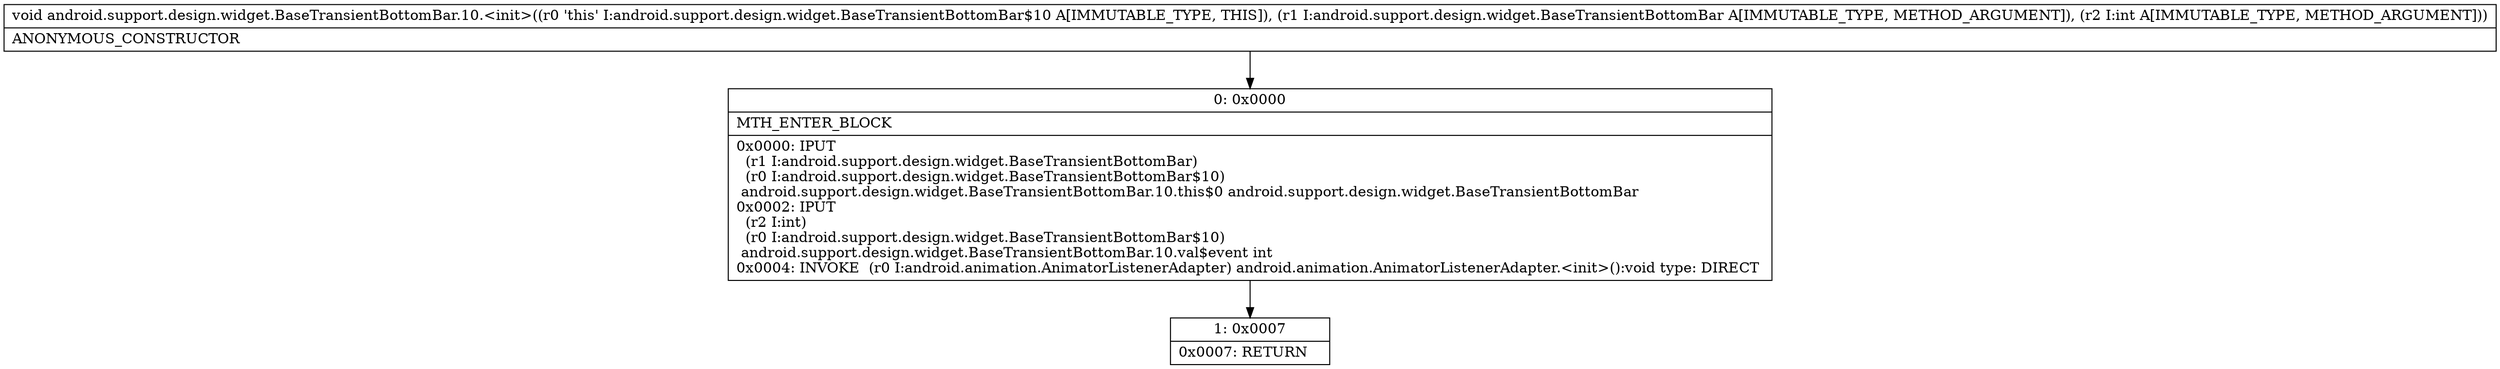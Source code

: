 digraph "CFG forandroid.support.design.widget.BaseTransientBottomBar.10.\<init\>(Landroid\/support\/design\/widget\/BaseTransientBottomBar;I)V" {
Node_0 [shape=record,label="{0\:\ 0x0000|MTH_ENTER_BLOCK\l|0x0000: IPUT  \l  (r1 I:android.support.design.widget.BaseTransientBottomBar)\l  (r0 I:android.support.design.widget.BaseTransientBottomBar$10)\l android.support.design.widget.BaseTransientBottomBar.10.this$0 android.support.design.widget.BaseTransientBottomBar \l0x0002: IPUT  \l  (r2 I:int)\l  (r0 I:android.support.design.widget.BaseTransientBottomBar$10)\l android.support.design.widget.BaseTransientBottomBar.10.val$event int \l0x0004: INVOKE  (r0 I:android.animation.AnimatorListenerAdapter) android.animation.AnimatorListenerAdapter.\<init\>():void type: DIRECT \l}"];
Node_1 [shape=record,label="{1\:\ 0x0007|0x0007: RETURN   \l}"];
MethodNode[shape=record,label="{void android.support.design.widget.BaseTransientBottomBar.10.\<init\>((r0 'this' I:android.support.design.widget.BaseTransientBottomBar$10 A[IMMUTABLE_TYPE, THIS]), (r1 I:android.support.design.widget.BaseTransientBottomBar A[IMMUTABLE_TYPE, METHOD_ARGUMENT]), (r2 I:int A[IMMUTABLE_TYPE, METHOD_ARGUMENT]))  | ANONYMOUS_CONSTRUCTOR\l}"];
MethodNode -> Node_0;
Node_0 -> Node_1;
}

